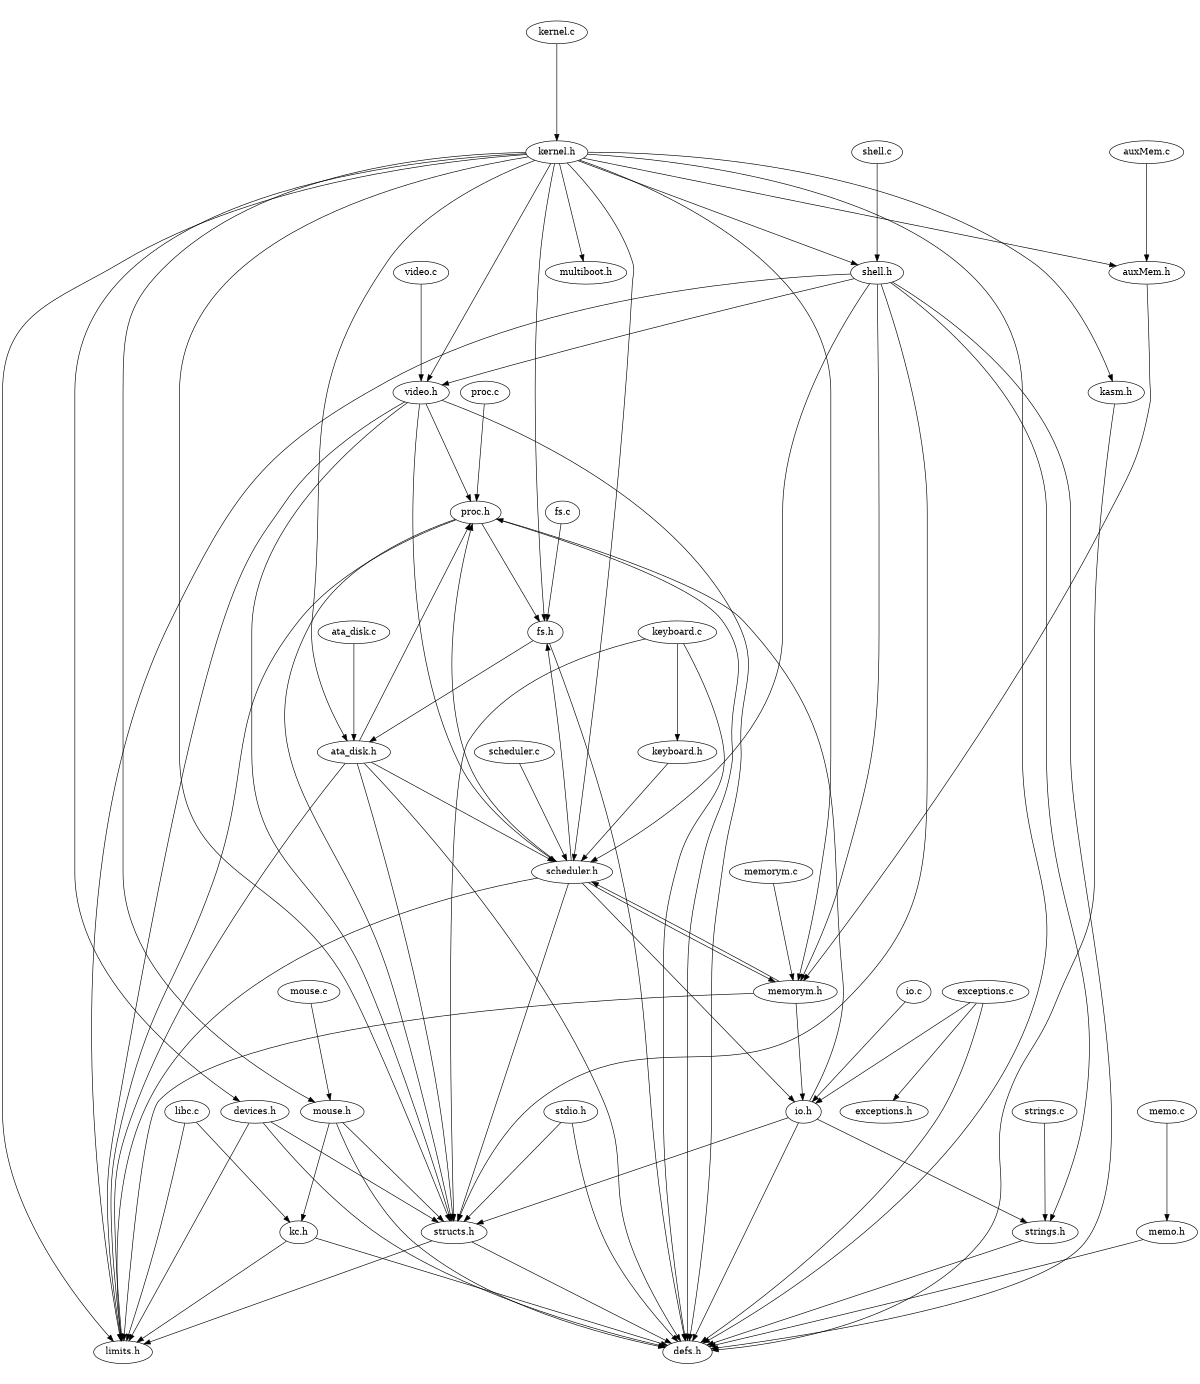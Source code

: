 digraph "source tree" {
    overlap=scale;
    size="8,10";
    ratio="fill";
    fontsize="16";
    fontname="Helvetica";
	clusterrank="local";
	"video.c" -> "video.h"
	"ata_disk.h" -> "proc.h"
	"io.c" -> "io.h"
	"kernel.h" -> "structs.h"
	"kernel.h" -> "limits.h"
	"kernel.h" -> "shell.h"
	"kernel.h" -> "video.h"
	"structs.h" -> "limits.h"
	"kernel.h" -> "devices.h"
	"keyboard.h" -> "scheduler.h"
	"shell.h" -> "defs.h"
	"shell.h" -> "strings.h"
	"keyboard.c" -> "keyboard.h"
	"proc.h" -> "limits.h"
	"ata_disk.h" -> "scheduler.h"
	"mouse.c" -> "mouse.h"
	"video.h" -> "proc.h"
	"strings.h" -> "defs.h"
	"kernel.h" -> "auxMem.h"
	"scheduler.c" -> "scheduler.h"
	"keyboard.c" -> "structs.h"
	"structs.h" -> "defs.h"
	"mouse.h" -> "defs.h"
	"io.h" -> "defs.h"
	"strings.c" -> "strings.h"
	"memo.h" -> "defs.h"
	"memorym.c" -> "memorym.h"
	"shell.h" -> "scheduler.h"
	"stdio.h" -> "structs.h"
	"kernel.h" -> "multiboot.h"
	"proc.h" -> "fs.h"
	"proc.h" -> "defs.h"
	"fs.h" -> "defs.h"
	"ata_disk.h" -> "defs.h"
	"ata_disk.h" -> "limits.h"
	"kernel.h" -> "defs.h"
	"io.h" -> "proc.h"
	"video.h" -> "defs.h"
	"io.h" -> "strings.h"
	"auxMem.h" -> "memorym.h"
	"kc.h" -> "defs.h"
	"video.h" -> "limits.h"
	"memorym.h" -> "scheduler.h"
	"io.h" -> "structs.h"
	"fs.h" -> "ata_disk.h"
	"stdio.h" -> "defs.h"
	"kernel.h" -> "kasm.h"
	"mouse.h" -> "structs.h"
	"mouse.h" -> "kc.h"
	"shell.h" -> "structs.h"
	"video.h" -> "scheduler.h"
	"libc.c" -> "kc.h"
	"exceptions.c" -> "io.h"
	"kernel.h" -> "ata_disk.h"
	"kernel.h" -> "memorym.h"
	"memorym.h" -> "io.h"
	"auxMem.c" -> "auxMem.h"
	"ata_disk.h" -> "structs.h"
	"scheduler.h" -> "fs.h"
	"shell.h" -> "limits.h"
	"scheduler.h" -> "structs.h"
	"exceptions.c" -> "defs.h"
	"libc.c" -> "limits.h"
	"kernel.c" -> "kernel.h"
	"memo.c" -> "memo.h"
	"shell.h" -> "video.h"
	"fs.c" -> "fs.h"
	"kernel.h" -> "fs.h"
	"scheduler.h" -> "limits.h"
	"keyboard.c" -> "defs.h"
	"scheduler.h" -> "proc.h"
	"ata_disk.c" -> "ata_disk.h"
	"exceptions.c" -> "exceptions.h"
	"devices.h" -> "structs.h"
	"proc.c" -> "proc.h"
	"kernel.h" -> "mouse.h"
	"memorym.h" -> "limits.h"
	"video.h" -> "structs.h"
	"shell.c" -> "shell.h"
	"kernel.h" -> "scheduler.h"
	"proc.h" -> "structs.h"
	"devices.h" -> "defs.h"
	"devices.h" -> "limits.h"
	"scheduler.h" -> "io.h"
	"scheduler.h" -> "memorym.h"
	"shell.h" -> "memorym.h"
	"kasm.h" -> "defs.h"
	"kc.h" -> "limits.h"
}
